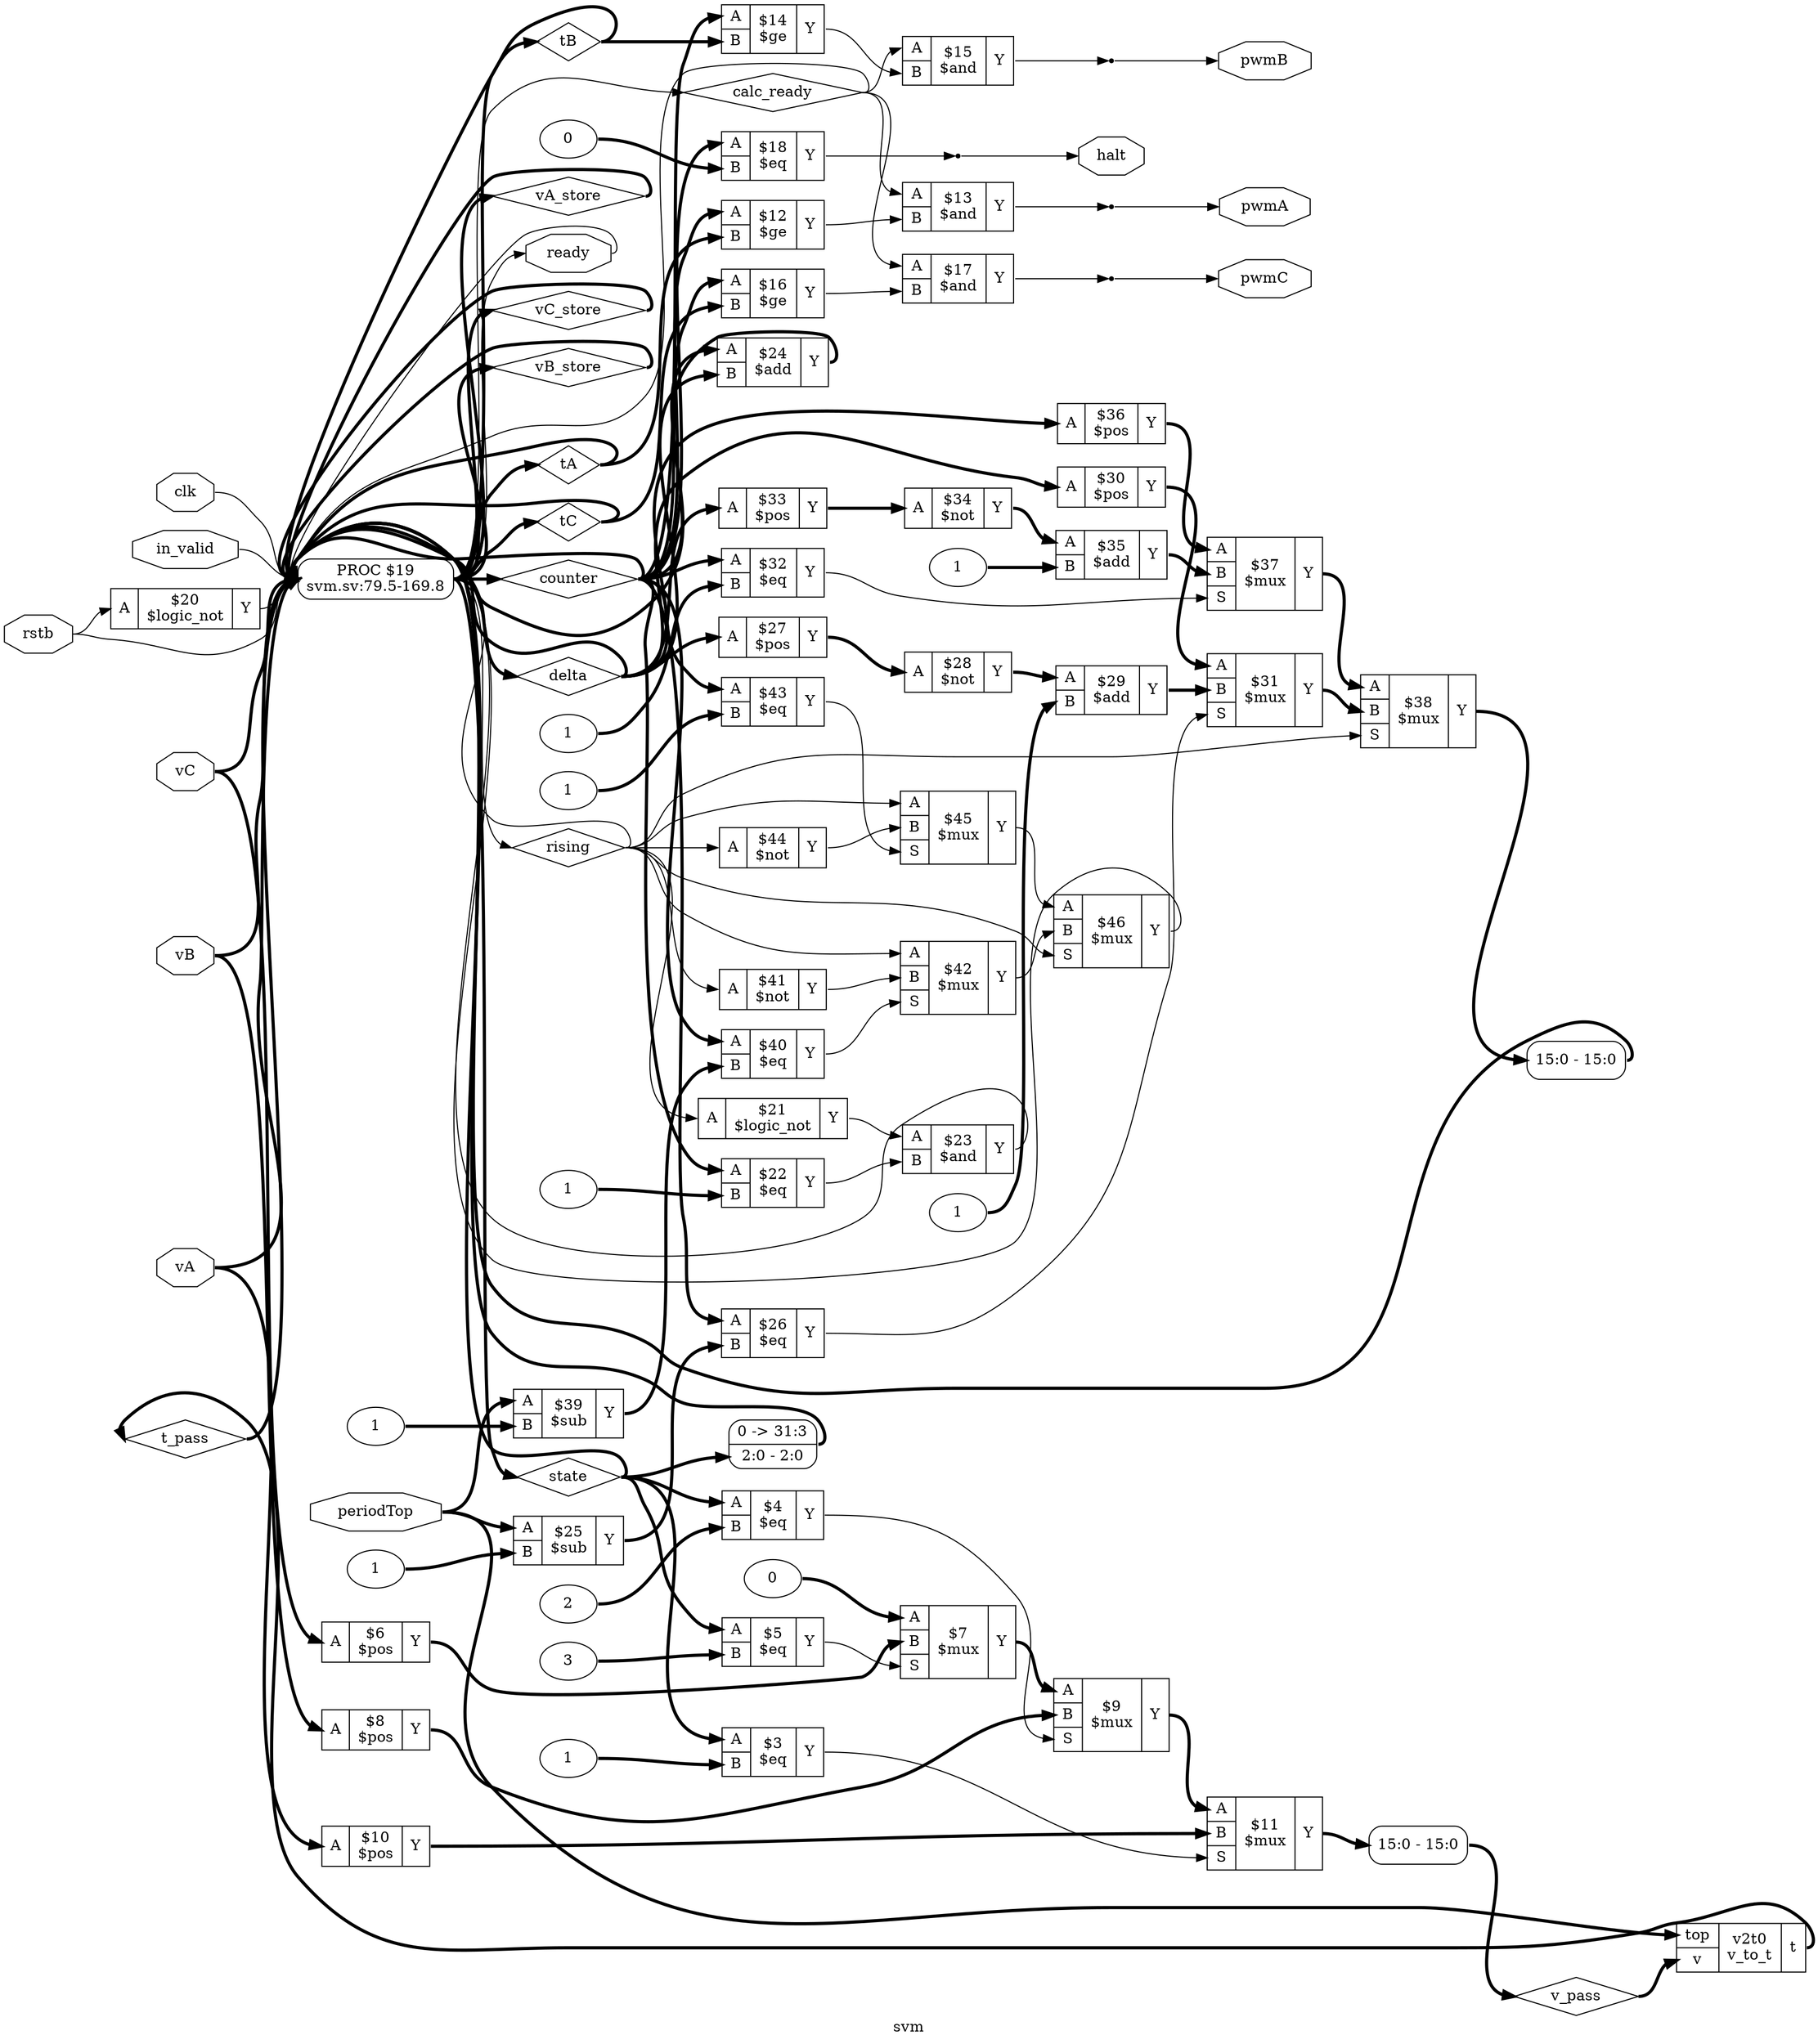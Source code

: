digraph "svm" {
label="svm";
rankdir="LR";
remincross=true;
n56 [ shape=diamond, label="t_pass", color="black", fontcolor="black" ];
n57 [ shape=diamond, label="v_pass", color="black", fontcolor="black" ];
n58 [ shape=diamond, label="tC", color="black", fontcolor="black" ];
n59 [ shape=diamond, label="tB", color="black", fontcolor="black" ];
n60 [ shape=diamond, label="tA", color="black", fontcolor="black" ];
n61 [ shape=diamond, label="vC_store", color="black", fontcolor="black" ];
n62 [ shape=diamond, label="vB_store", color="black", fontcolor="black" ];
n63 [ shape=diamond, label="vA_store", color="black", fontcolor="black" ];
n64 [ shape=diamond, label="calc_ready", color="black", fontcolor="black" ];
n65 [ shape=diamond, label="rising", color="black", fontcolor="black" ];
n66 [ shape=diamond, label="delta", color="black", fontcolor="black" ];
n67 [ shape=diamond, label="counter", color="black", fontcolor="black" ];
n68 [ shape=diamond, label="state", color="black", fontcolor="black" ];
n69 [ shape=octagon, label="rstb", color="black", fontcolor="black" ];
n70 [ shape=octagon, label="clk", color="black", fontcolor="black" ];
n71 [ shape=octagon, label="ready", color="black", fontcolor="black" ];
n72 [ shape=octagon, label="in_valid", color="black", fontcolor="black" ];
n73 [ shape=octagon, label="periodTop", color="black", fontcolor="black" ];
n74 [ shape=octagon, label="vC", color="black", fontcolor="black" ];
n75 [ shape=octagon, label="vB", color="black", fontcolor="black" ];
n76 [ shape=octagon, label="vA", color="black", fontcolor="black" ];
n77 [ shape=octagon, label="halt", color="black", fontcolor="black" ];
n78 [ shape=octagon, label="pwmC", color="black", fontcolor="black" ];
n79 [ shape=octagon, label="pwmB", color="black", fontcolor="black" ];
n80 [ shape=octagon, label="pwmA", color="black", fontcolor="black" ];
c84 [ shape=record, label="{{<p81> top|<p82> v}|v2t0\nv_to_t|{<p83> t}}",  ];
c89 [ shape=record, label="{{<p85> A|<p86> B|<p87> S}|$46\n$mux|{<p88> Y}}",  ];
c90 [ shape=record, label="{{<p85> A|<p86> B|<p87> S}|$45\n$mux|{<p88> Y}}",  ];
c91 [ shape=record, label="{{<p85> A}|$44\n$not|{<p88> Y}}",  ];
v0 [ label="1" ];
c92 [ shape=record, label="{{<p85> A|<p86> B}|$43\n$eq|{<p88> Y}}",  ];
c93 [ shape=record, label="{{<p85> A|<p86> B|<p87> S}|$42\n$mux|{<p88> Y}}",  ];
c94 [ shape=record, label="{{<p85> A}|$41\n$not|{<p88> Y}}",  ];
c95 [ shape=record, label="{{<p85> A|<p86> B}|$40\n$eq|{<p88> Y}}",  ];
v1 [ label="1" ];
c96 [ shape=record, label="{{<p85> A|<p86> B}|$39\n$sub|{<p88> Y}}",  ];
c97 [ shape=record, label="{{<p85> A|<p86> B|<p87> S}|$38\n$mux|{<p88> Y}}",  ];
c98 [ shape=record, label="{{<p85> A|<p86> B|<p87> S}|$37\n$mux|{<p88> Y}}",  ];
c99 [ shape=record, label="{{<p85> A}|$36\n$pos|{<p88> Y}}",  ];
v2 [ label="1" ];
c100 [ shape=record, label="{{<p85> A|<p86> B}|$35\n$add|{<p88> Y}}",  ];
c101 [ shape=record, label="{{<p85> A}|$34\n$not|{<p88> Y}}",  ];
c102 [ shape=record, label="{{<p85> A}|$33\n$pos|{<p88> Y}}",  ];
v3 [ label="1" ];
c103 [ shape=record, label="{{<p85> A|<p86> B}|$32\n$eq|{<p88> Y}}",  ];
c104 [ shape=record, label="{{<p85> A|<p86> B|<p87> S}|$31\n$mux|{<p88> Y}}",  ];
c105 [ shape=record, label="{{<p85> A}|$30\n$pos|{<p88> Y}}",  ];
v4 [ label="1" ];
c106 [ shape=record, label="{{<p85> A|<p86> B}|$29\n$add|{<p88> Y}}",  ];
c107 [ shape=record, label="{{<p85> A}|$28\n$not|{<p88> Y}}",  ];
c108 [ shape=record, label="{{<p85> A}|$27\n$pos|{<p88> Y}}",  ];
c109 [ shape=record, label="{{<p85> A|<p86> B}|$26\n$eq|{<p88> Y}}",  ];
v5 [ label="1" ];
c110 [ shape=record, label="{{<p85> A|<p86> B}|$25\n$sub|{<p88> Y}}",  ];
c111 [ shape=record, label="{{<p85> A|<p86> B}|$24\n$add|{<p88> Y}}",  ];
c112 [ shape=record, label="{{<p85> A|<p86> B}|$23\n$and|{<p88> Y}}",  ];
v6 [ label="1" ];
c113 [ shape=record, label="{{<p85> A|<p86> B}|$22\n$eq|{<p88> Y}}",  ];
c114 [ shape=record, label="{{<p85> A}|$21\n$logic_not|{<p88> Y}}",  ];
c115 [ shape=record, label="{{<p85> A}|$20\n$logic_not|{<p88> Y}}",  ];
v7 [ label="0" ];
c116 [ shape=record, label="{{<p85> A|<p86> B}|$18\n$eq|{<p88> Y}}",  ];
c117 [ shape=record, label="{{<p85> A|<p86> B}|$17\n$and|{<p88> Y}}",  ];
c118 [ shape=record, label="{{<p85> A|<p86> B}|$16\n$ge|{<p88> Y}}",  ];
c119 [ shape=record, label="{{<p85> A|<p86> B}|$15\n$and|{<p88> Y}}",  ];
c120 [ shape=record, label="{{<p85> A|<p86> B}|$14\n$ge|{<p88> Y}}",  ];
c121 [ shape=record, label="{{<p85> A|<p86> B}|$13\n$and|{<p88> Y}}",  ];
c122 [ shape=record, label="{{<p85> A|<p86> B}|$12\n$ge|{<p88> Y}}",  ];
c123 [ shape=record, label="{{<p85> A|<p86> B|<p87> S}|$11\n$mux|{<p88> Y}}",  ];
c124 [ shape=record, label="{{<p85> A}|$10\n$pos|{<p88> Y}}",  ];
c125 [ shape=record, label="{{<p85> A|<p86> B|<p87> S}|$9\n$mux|{<p88> Y}}",  ];
c126 [ shape=record, label="{{<p85> A}|$8\n$pos|{<p88> Y}}",  ];
v8 [ label="0" ];
c127 [ shape=record, label="{{<p85> A|<p86> B|<p87> S}|$7\n$mux|{<p88> Y}}",  ];
c128 [ shape=record, label="{{<p85> A}|$6\n$pos|{<p88> Y}}",  ];
v9 [ label="3" ];
c129 [ shape=record, label="{{<p85> A|<p86> B}|$5\n$eq|{<p88> Y}}",  ];
v10 [ label="2" ];
c130 [ shape=record, label="{{<p85> A|<p86> B}|$4\n$eq|{<p88> Y}}",  ];
v11 [ label="1" ];
c131 [ shape=record, label="{{<p85> A|<p86> B}|$3\n$eq|{<p88> Y}}",  ];
x13 [ shape=record, style=rounded, label="<s0> 15:0 - 15:0 ", color="black", fontcolor="black" ];
x14 [ shape=record, style=rounded, label="0 -&gt; 31:3 |<s0> 2:0 - 2:0 ", color="black", fontcolor="black" ];
p12 [shape=box, style=rounded, label="PROC $19\nsvm.sv:79.5-169.8"];
x15 [ shape=record, style=rounded, label="<s0> 15:0 - 15:0 ", color="black", fontcolor="black" ];
x16 [shape=point, ];
x17 [shape=point, ];
x18 [shape=point, ];
x19 [shape=point, ];
c89:p88:e -> p12:w [color="black", fontcolor="black", label=""];
c98:p88:e -> c97:p85:w [color="black", fontcolor="black", style="setlinewidth(3)", label=""];
c99:p88:e -> c98:p85:w [color="black", fontcolor="black", style="setlinewidth(3)", label=""];
c100:p88:e -> c98:p86:w [color="black", fontcolor="black", style="setlinewidth(3)", label=""];
c101:p88:e -> c100:p85:w [color="black", fontcolor="black", style="setlinewidth(3)", label=""];
c102:p88:e -> c101:p85:w [color="black", fontcolor="black", style="setlinewidth(3)", label=""];
c103:p88:e -> c98:p87:w [color="black", fontcolor="black", label=""];
c104:p88:e -> c97:p86:w [color="black", fontcolor="black", style="setlinewidth(3)", label=""];
c105:p88:e -> c104:p85:w [color="black", fontcolor="black", style="setlinewidth(3)", label=""];
c106:p88:e -> c104:p86:w [color="black", fontcolor="black", style="setlinewidth(3)", label=""];
c107:p88:e -> c106:p85:w [color="black", fontcolor="black", style="setlinewidth(3)", label=""];
c90:p88:e -> c89:p85:w [color="black", fontcolor="black", label=""];
c108:p88:e -> c107:p85:w [color="black", fontcolor="black", style="setlinewidth(3)", label=""];
c109:p88:e -> c104:p87:w [color="black", fontcolor="black", label=""];
c110:p88:e -> c109:p86:w [color="black", fontcolor="black", style="setlinewidth(3)", label=""];
c111:p88:e -> p12:w [color="black", fontcolor="black", style="setlinewidth(3)", label=""];
c112:p88:e -> p12:w [color="black", fontcolor="black", label=""];
c113:p88:e -> c112:p86:w [color="black", fontcolor="black", label=""];
c114:p88:e -> c112:p85:w [color="black", fontcolor="black", label=""];
c115:p88:e -> p12:w [color="black", fontcolor="black", label=""];
c91:p88:e -> c90:p86:w [color="black", fontcolor="black", label=""];
c92:p88:e -> c90:p87:w [color="black", fontcolor="black", label=""];
c116:p88:e -> x19:w [color="black", fontcolor="black", label=""];
c117:p88:e -> x18:w [color="black", fontcolor="black", label=""];
c118:p88:e -> c117:p86:w [color="black", fontcolor="black", label=""];
c119:p88:e -> x17:w [color="black", fontcolor="black", label=""];
c120:p88:e -> c119:p86:w [color="black", fontcolor="black", label=""];
c121:p88:e -> x16:w [color="black", fontcolor="black", label=""];
c122:p88:e -> c121:p86:w [color="black", fontcolor="black", label=""];
c123:p88:e -> x15:s0:w [color="black", fontcolor="black", style="setlinewidth(3)", label=""];
c124:p88:e -> c123:p86:w [color="black", fontcolor="black", style="setlinewidth(3)", label=""];
c125:p88:e -> c123:p85:w [color="black", fontcolor="black", style="setlinewidth(3)", label=""];
c93:p88:e -> c89:p86:w [color="black", fontcolor="black", label=""];
c126:p88:e -> c125:p86:w [color="black", fontcolor="black", style="setlinewidth(3)", label=""];
c127:p88:e -> c125:p85:w [color="black", fontcolor="black", style="setlinewidth(3)", label=""];
c128:p88:e -> c127:p86:w [color="black", fontcolor="black", style="setlinewidth(3)", label=""];
c129:p88:e -> c127:p87:w [color="black", fontcolor="black", label=""];
c130:p88:e -> c125:p87:w [color="black", fontcolor="black", label=""];
c131:p88:e -> c123:p87:w [color="black", fontcolor="black", label=""];
c84:p83:e -> n56:w [color="black", fontcolor="black", style="setlinewidth(3)", label=""];
n56:e -> p12:w [color="black", fontcolor="black", style="setlinewidth(3)", label=""];
x15:e -> n57:w [color="black", fontcolor="black", style="setlinewidth(3)", label=""];
n57:e -> c84:p82:w [color="black", fontcolor="black", style="setlinewidth(3)", label=""];
p12:e -> n58:w [color="black", fontcolor="black", style="setlinewidth(3)", label=""];
n58:e -> c118:p86:w [color="black", fontcolor="black", style="setlinewidth(3)", label=""];
n58:e -> p12:w [color="black", fontcolor="black", style="setlinewidth(3)", label=""];
p12:e -> n59:w [color="black", fontcolor="black", style="setlinewidth(3)", label=""];
n59:e -> c120:p86:w [color="black", fontcolor="black", style="setlinewidth(3)", label=""];
n59:e -> p12:w [color="black", fontcolor="black", style="setlinewidth(3)", label=""];
c94:p88:e -> c93:p86:w [color="black", fontcolor="black", label=""];
p12:e -> n60:w [color="black", fontcolor="black", style="setlinewidth(3)", label=""];
n60:e -> c122:p86:w [color="black", fontcolor="black", style="setlinewidth(3)", label=""];
n60:e -> p12:w [color="black", fontcolor="black", style="setlinewidth(3)", label=""];
p12:e -> n61:w [color="black", fontcolor="black", style="setlinewidth(3)", label=""];
n61:e -> p12:w [color="black", fontcolor="black", style="setlinewidth(3)", label=""];
p12:e -> n62:w [color="black", fontcolor="black", style="setlinewidth(3)", label=""];
n62:e -> p12:w [color="black", fontcolor="black", style="setlinewidth(3)", label=""];
p12:e -> n63:w [color="black", fontcolor="black", style="setlinewidth(3)", label=""];
n63:e -> p12:w [color="black", fontcolor="black", style="setlinewidth(3)", label=""];
p12:e -> n64:w [color="black", fontcolor="black", label=""];
n64:e -> c117:p85:w [color="black", fontcolor="black", label=""];
n64:e -> c119:p85:w [color="black", fontcolor="black", label=""];
n64:e -> c121:p85:w [color="black", fontcolor="black", label=""];
n64:e -> p12:w [color="black", fontcolor="black", label=""];
p12:e -> n65:w [color="black", fontcolor="black", label=""];
n65:e -> c114:p85:w [color="black", fontcolor="black", label=""];
n65:e -> c89:p87:w [color="black", fontcolor="black", label=""];
n65:e -> c90:p85:w [color="black", fontcolor="black", label=""];
n65:e -> c91:p85:w [color="black", fontcolor="black", label=""];
n65:e -> c93:p85:w [color="black", fontcolor="black", label=""];
n65:e -> c94:p85:w [color="black", fontcolor="black", label=""];
n65:e -> c97:p87:w [color="black", fontcolor="black", label=""];
n65:e -> p12:w [color="black", fontcolor="black", label=""];
p12:e -> n66:w [color="black", fontcolor="black", style="setlinewidth(3)", label=""];
n66:e -> c102:p85:w [color="black", fontcolor="black", style="setlinewidth(3)", label=""];
n66:e -> c105:p85:w [color="black", fontcolor="black", style="setlinewidth(3)", label=""];
n66:e -> c108:p85:w [color="black", fontcolor="black", style="setlinewidth(3)", label=""];
n66:e -> c111:p86:w [color="black", fontcolor="black", style="setlinewidth(3)", label=""];
n66:e -> c99:p85:w [color="black", fontcolor="black", style="setlinewidth(3)", label=""];
n66:e -> p12:w [color="black", fontcolor="black", style="setlinewidth(3)", label=""];
p12:e -> n67:w [color="black", fontcolor="black", style="setlinewidth(3)", label=""];
n67:e -> c103:p85:w [color="black", fontcolor="black", style="setlinewidth(3)", label=""];
n67:e -> c109:p85:w [color="black", fontcolor="black", style="setlinewidth(3)", label=""];
n67:e -> c111:p85:w [color="black", fontcolor="black", style="setlinewidth(3)", label=""];
n67:e -> c113:p85:w [color="black", fontcolor="black", style="setlinewidth(3)", label=""];
n67:e -> c116:p85:w [color="black", fontcolor="black", style="setlinewidth(3)", label=""];
n67:e -> c118:p85:w [color="black", fontcolor="black", style="setlinewidth(3)", label=""];
n67:e -> c120:p85:w [color="black", fontcolor="black", style="setlinewidth(3)", label=""];
n67:e -> c122:p85:w [color="black", fontcolor="black", style="setlinewidth(3)", label=""];
n67:e -> c92:p85:w [color="black", fontcolor="black", style="setlinewidth(3)", label=""];
n67:e -> c95:p85:w [color="black", fontcolor="black", style="setlinewidth(3)", label=""];
n67:e -> p12:w [color="black", fontcolor="black", style="setlinewidth(3)", label=""];
p12:e -> n68:w [color="black", fontcolor="black", style="setlinewidth(3)", label=""];
n68:e -> c129:p85:w [color="black", fontcolor="black", style="setlinewidth(3)", label=""];
n68:e -> c130:p85:w [color="black", fontcolor="black", style="setlinewidth(3)", label=""];
n68:e -> c131:p85:w [color="black", fontcolor="black", style="setlinewidth(3)", label=""];
n68:e -> p12:w [color="black", fontcolor="black", style="setlinewidth(3)", label=""];
n68:e -> x14:s0:w [color="black", fontcolor="black", style="setlinewidth(3)", label=""];
n69:e -> c115:p85:w [color="black", fontcolor="black", label=""];
n69:e -> p12:w [color="black", fontcolor="black", label=""];
c95:p88:e -> c93:p87:w [color="black", fontcolor="black", label=""];
n70:e -> p12:w [color="black", fontcolor="black", label=""];
p12:e -> n71:w [color="black", fontcolor="black", label=""];
n71:e -> p12:w [color="black", fontcolor="black", label=""];
n72:e -> p12:w [color="black", fontcolor="black", label=""];
n73:e -> c110:p85:w [color="black", fontcolor="black", style="setlinewidth(3)", label=""];
n73:e -> c84:p81:w [color="black", fontcolor="black", style="setlinewidth(3)", label=""];
n73:e -> c96:p85:w [color="black", fontcolor="black", style="setlinewidth(3)", label=""];
n74:e -> c128:p85:w [color="black", fontcolor="black", style="setlinewidth(3)", label=""];
n74:e -> p12:w [color="black", fontcolor="black", style="setlinewidth(3)", label=""];
n75:e -> c126:p85:w [color="black", fontcolor="black", style="setlinewidth(3)", label=""];
n75:e -> p12:w [color="black", fontcolor="black", style="setlinewidth(3)", label=""];
n76:e -> c124:p85:w [color="black", fontcolor="black", style="setlinewidth(3)", label=""];
n76:e -> p12:w [color="black", fontcolor="black", style="setlinewidth(3)", label=""];
x19:e -> n77:w [color="black", fontcolor="black", label=""];
x18:e -> n78:w [color="black", fontcolor="black", label=""];
x17:e -> n79:w [color="black", fontcolor="black", label=""];
c96:p88:e -> c95:p86:w [color="black", fontcolor="black", style="setlinewidth(3)", label=""];
x16:e -> n80:w [color="black", fontcolor="black", label=""];
c97:p88:e -> x13:s0:w [color="black", fontcolor="black", style="setlinewidth(3)", label=""];
v0:e -> c92:p86:w [color="black", fontcolor="black", style="setlinewidth(3)", label=""];
v1:e -> c96:p86:w [color="black", fontcolor="black", style="setlinewidth(3)", label=""];
v10:e -> c130:p86:w [color="black", fontcolor="black", style="setlinewidth(3)", label=""];
v11:e -> c131:p86:w [color="black", fontcolor="black", style="setlinewidth(3)", label=""];
v2:e -> c100:p86:w [color="black", fontcolor="black", style="setlinewidth(3)", label=""];
v3:e -> c103:p86:w [color="black", fontcolor="black", style="setlinewidth(3)", label=""];
v4:e -> c106:p86:w [color="black", fontcolor="black", style="setlinewidth(3)", label=""];
v5:e -> c110:p86:w [color="black", fontcolor="black", style="setlinewidth(3)", label=""];
v6:e -> c113:p86:w [color="black", fontcolor="black", style="setlinewidth(3)", label=""];
v7:e -> c116:p86:w [color="black", fontcolor="black", style="setlinewidth(3)", label=""];
v8:e -> c127:p85:w [color="black", fontcolor="black", style="setlinewidth(3)", label=""];
v9:e -> c129:p86:w [color="black", fontcolor="black", style="setlinewidth(3)", label=""];
x13:e -> p12:w [color="black", fontcolor="black", style="setlinewidth(3)", label=""];
x14:e -> p12:w [color="black", fontcolor="black", style="setlinewidth(3)", label=""];
}
